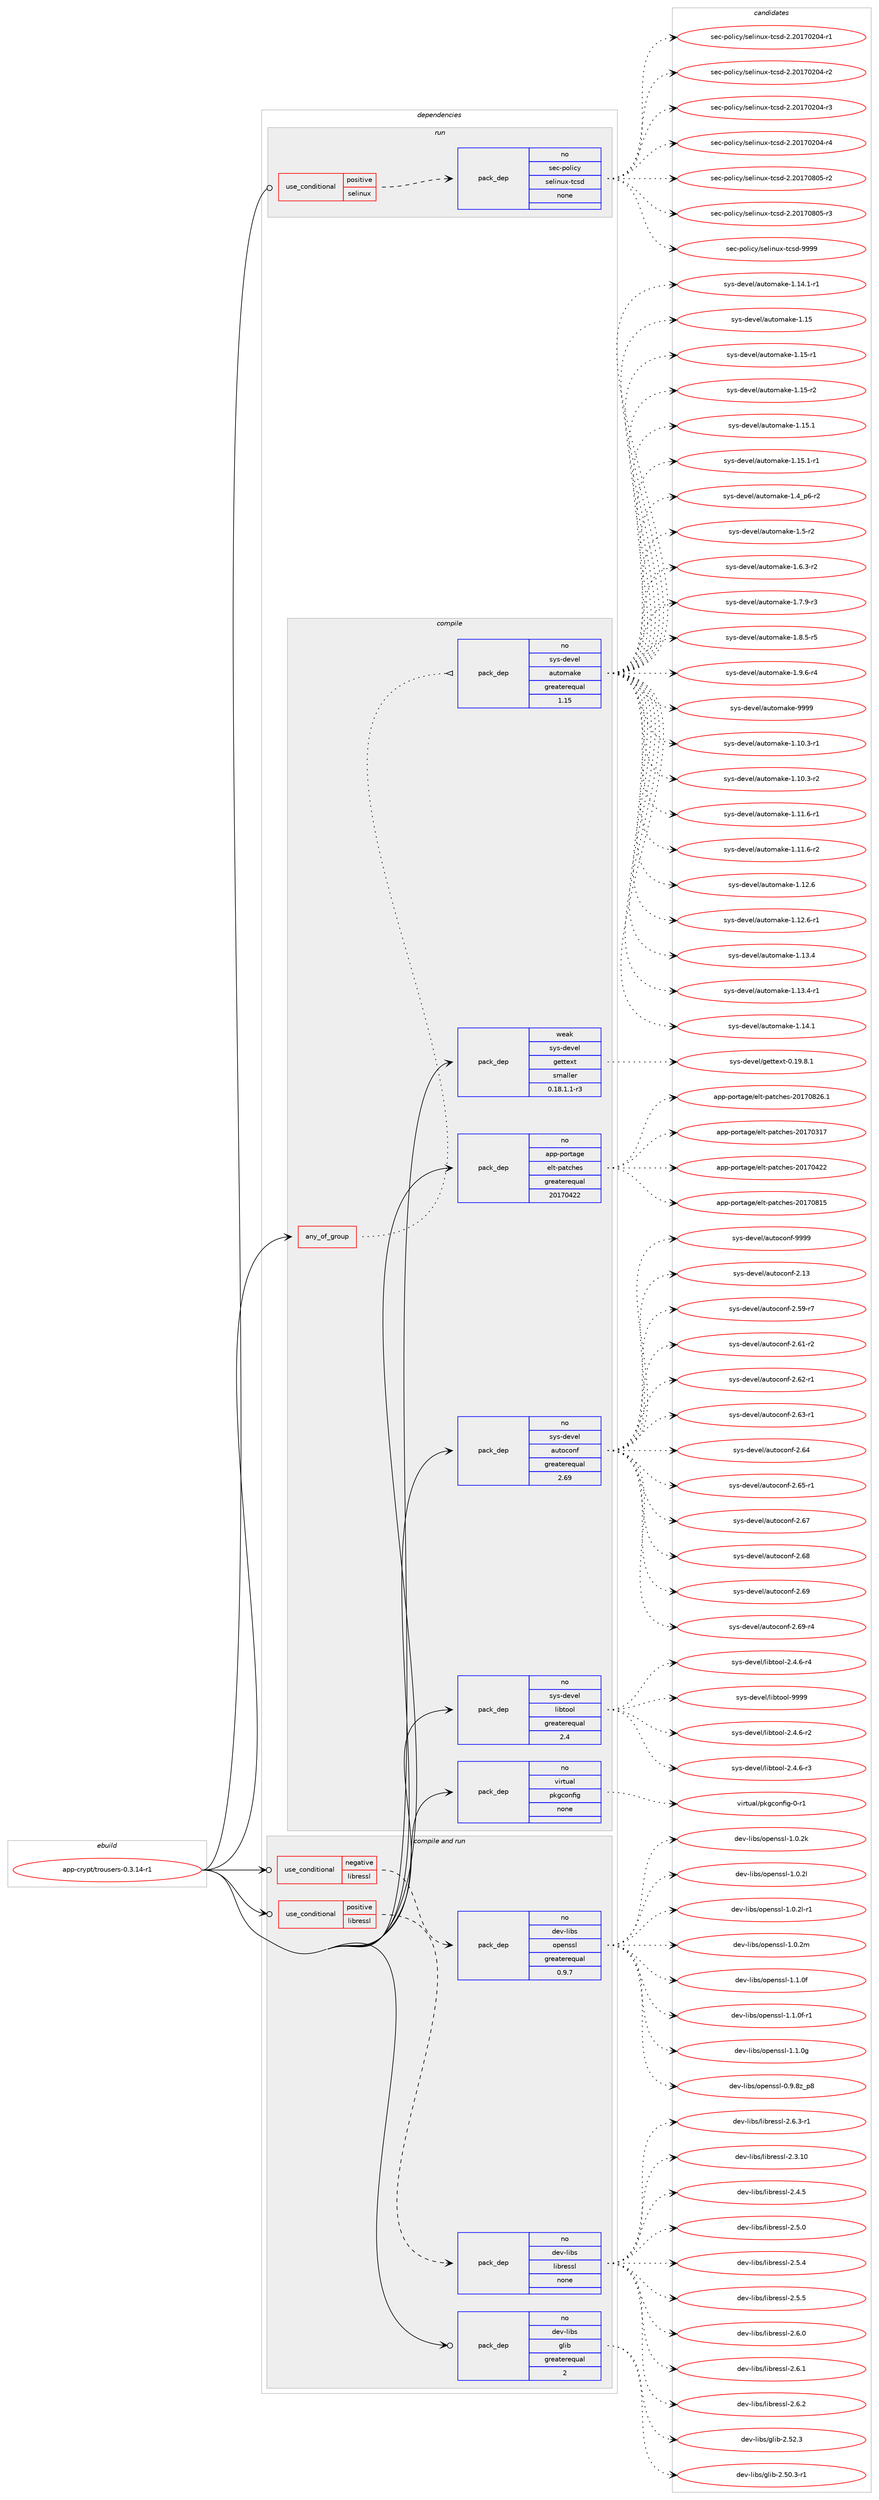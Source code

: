 digraph prolog {

# *************
# Graph options
# *************

newrank=true;
concentrate=true;
compound=true;
graph [rankdir=LR,fontname=Helvetica,fontsize=10,ranksep=1.5];#, ranksep=2.5, nodesep=0.2];
edge  [arrowhead=vee];
node  [fontname=Helvetica,fontsize=10];

# **********
# The ebuild
# **********

subgraph cluster_leftcol {
color=gray;
rank=same;
label=<<i>ebuild</i>>;
id [label="app-crypt/trousers-0.3.14-r1", color=red, width=4, href="../app-crypt/trousers-0.3.14-r1.svg"];
}

# ****************
# The dependencies
# ****************

subgraph cluster_midcol {
color=gray;
label=<<i>dependencies</i>>;
subgraph cluster_compile {
fillcolor="#eeeeee";
style=filled;
label=<<i>compile</i>>;
subgraph any290 {
dependency14036 [label=<<TABLE BORDER="0" CELLBORDER="1" CELLSPACING="0" CELLPADDING="4"><TR><TD CELLPADDING="10">any_of_group</TD></TR></TABLE>>, shape=none, color=red];subgraph pack10069 {
dependency14037 [label=<<TABLE BORDER="0" CELLBORDER="1" CELLSPACING="0" CELLPADDING="4" WIDTH="220"><TR><TD ROWSPAN="6" CELLPADDING="30">pack_dep</TD></TR><TR><TD WIDTH="110">no</TD></TR><TR><TD>sys-devel</TD></TR><TR><TD>automake</TD></TR><TR><TD>greaterequal</TD></TR><TR><TD>1.15</TD></TR></TABLE>>, shape=none, color=blue];
}
dependency14036:e -> dependency14037:w [weight=20,style="dotted",arrowhead="oinv"];
}
id:e -> dependency14036:w [weight=20,style="solid",arrowhead="vee"];
subgraph pack10070 {
dependency14038 [label=<<TABLE BORDER="0" CELLBORDER="1" CELLSPACING="0" CELLPADDING="4" WIDTH="220"><TR><TD ROWSPAN="6" CELLPADDING="30">pack_dep</TD></TR><TR><TD WIDTH="110">no</TD></TR><TR><TD>app-portage</TD></TR><TR><TD>elt-patches</TD></TR><TR><TD>greaterequal</TD></TR><TR><TD>20170422</TD></TR></TABLE>>, shape=none, color=blue];
}
id:e -> dependency14038:w [weight=20,style="solid",arrowhead="vee"];
subgraph pack10071 {
dependency14039 [label=<<TABLE BORDER="0" CELLBORDER="1" CELLSPACING="0" CELLPADDING="4" WIDTH="220"><TR><TD ROWSPAN="6" CELLPADDING="30">pack_dep</TD></TR><TR><TD WIDTH="110">no</TD></TR><TR><TD>sys-devel</TD></TR><TR><TD>autoconf</TD></TR><TR><TD>greaterequal</TD></TR><TR><TD>2.69</TD></TR></TABLE>>, shape=none, color=blue];
}
id:e -> dependency14039:w [weight=20,style="solid",arrowhead="vee"];
subgraph pack10072 {
dependency14040 [label=<<TABLE BORDER="0" CELLBORDER="1" CELLSPACING="0" CELLPADDING="4" WIDTH="220"><TR><TD ROWSPAN="6" CELLPADDING="30">pack_dep</TD></TR><TR><TD WIDTH="110">no</TD></TR><TR><TD>sys-devel</TD></TR><TR><TD>libtool</TD></TR><TR><TD>greaterequal</TD></TR><TR><TD>2.4</TD></TR></TABLE>>, shape=none, color=blue];
}
id:e -> dependency14040:w [weight=20,style="solid",arrowhead="vee"];
subgraph pack10073 {
dependency14041 [label=<<TABLE BORDER="0" CELLBORDER="1" CELLSPACING="0" CELLPADDING="4" WIDTH="220"><TR><TD ROWSPAN="6" CELLPADDING="30">pack_dep</TD></TR><TR><TD WIDTH="110">no</TD></TR><TR><TD>virtual</TD></TR><TR><TD>pkgconfig</TD></TR><TR><TD>none</TD></TR><TR><TD></TD></TR></TABLE>>, shape=none, color=blue];
}
id:e -> dependency14041:w [weight=20,style="solid",arrowhead="vee"];
subgraph pack10074 {
dependency14042 [label=<<TABLE BORDER="0" CELLBORDER="1" CELLSPACING="0" CELLPADDING="4" WIDTH="220"><TR><TD ROWSPAN="6" CELLPADDING="30">pack_dep</TD></TR><TR><TD WIDTH="110">weak</TD></TR><TR><TD>sys-devel</TD></TR><TR><TD>gettext</TD></TR><TR><TD>smaller</TD></TR><TR><TD>0.18.1.1-r3</TD></TR></TABLE>>, shape=none, color=blue];
}
id:e -> dependency14042:w [weight=20,style="solid",arrowhead="vee"];
}
subgraph cluster_compileandrun {
fillcolor="#eeeeee";
style=filled;
label=<<i>compile and run</i>>;
subgraph cond3673 {
dependency14043 [label=<<TABLE BORDER="0" CELLBORDER="1" CELLSPACING="0" CELLPADDING="4"><TR><TD ROWSPAN="3" CELLPADDING="10">use_conditional</TD></TR><TR><TD>negative</TD></TR><TR><TD>libressl</TD></TR></TABLE>>, shape=none, color=red];
subgraph pack10075 {
dependency14044 [label=<<TABLE BORDER="0" CELLBORDER="1" CELLSPACING="0" CELLPADDING="4" WIDTH="220"><TR><TD ROWSPAN="6" CELLPADDING="30">pack_dep</TD></TR><TR><TD WIDTH="110">no</TD></TR><TR><TD>dev-libs</TD></TR><TR><TD>openssl</TD></TR><TR><TD>greaterequal</TD></TR><TR><TD>0.9.7</TD></TR></TABLE>>, shape=none, color=blue];
}
dependency14043:e -> dependency14044:w [weight=20,style="dashed",arrowhead="vee"];
}
id:e -> dependency14043:w [weight=20,style="solid",arrowhead="odotvee"];
subgraph cond3674 {
dependency14045 [label=<<TABLE BORDER="0" CELLBORDER="1" CELLSPACING="0" CELLPADDING="4"><TR><TD ROWSPAN="3" CELLPADDING="10">use_conditional</TD></TR><TR><TD>positive</TD></TR><TR><TD>libressl</TD></TR></TABLE>>, shape=none, color=red];
subgraph pack10076 {
dependency14046 [label=<<TABLE BORDER="0" CELLBORDER="1" CELLSPACING="0" CELLPADDING="4" WIDTH="220"><TR><TD ROWSPAN="6" CELLPADDING="30">pack_dep</TD></TR><TR><TD WIDTH="110">no</TD></TR><TR><TD>dev-libs</TD></TR><TR><TD>libressl</TD></TR><TR><TD>none</TD></TR><TR><TD></TD></TR></TABLE>>, shape=none, color=blue];
}
dependency14045:e -> dependency14046:w [weight=20,style="dashed",arrowhead="vee"];
}
id:e -> dependency14045:w [weight=20,style="solid",arrowhead="odotvee"];
subgraph pack10077 {
dependency14047 [label=<<TABLE BORDER="0" CELLBORDER="1" CELLSPACING="0" CELLPADDING="4" WIDTH="220"><TR><TD ROWSPAN="6" CELLPADDING="30">pack_dep</TD></TR><TR><TD WIDTH="110">no</TD></TR><TR><TD>dev-libs</TD></TR><TR><TD>glib</TD></TR><TR><TD>greaterequal</TD></TR><TR><TD>2</TD></TR></TABLE>>, shape=none, color=blue];
}
id:e -> dependency14047:w [weight=20,style="solid",arrowhead="odotvee"];
}
subgraph cluster_run {
fillcolor="#eeeeee";
style=filled;
label=<<i>run</i>>;
subgraph cond3675 {
dependency14048 [label=<<TABLE BORDER="0" CELLBORDER="1" CELLSPACING="0" CELLPADDING="4"><TR><TD ROWSPAN="3" CELLPADDING="10">use_conditional</TD></TR><TR><TD>positive</TD></TR><TR><TD>selinux</TD></TR></TABLE>>, shape=none, color=red];
subgraph pack10078 {
dependency14049 [label=<<TABLE BORDER="0" CELLBORDER="1" CELLSPACING="0" CELLPADDING="4" WIDTH="220"><TR><TD ROWSPAN="6" CELLPADDING="30">pack_dep</TD></TR><TR><TD WIDTH="110">no</TD></TR><TR><TD>sec-policy</TD></TR><TR><TD>selinux-tcsd</TD></TR><TR><TD>none</TD></TR><TR><TD></TD></TR></TABLE>>, shape=none, color=blue];
}
dependency14048:e -> dependency14049:w [weight=20,style="dashed",arrowhead="vee"];
}
id:e -> dependency14048:w [weight=20,style="solid",arrowhead="odot"];
}
}

# **************
# The candidates
# **************

subgraph cluster_choices {
rank=same;
color=gray;
label=<<i>candidates</i>>;

subgraph choice10069 {
color=black;
nodesep=1;
choice11512111545100101118101108479711711611110997107101454946494846514511449 [label="sys-devel/automake-1.10.3-r1", color=red, width=4,href="../sys-devel/automake-1.10.3-r1.svg"];
choice11512111545100101118101108479711711611110997107101454946494846514511450 [label="sys-devel/automake-1.10.3-r2", color=red, width=4,href="../sys-devel/automake-1.10.3-r2.svg"];
choice11512111545100101118101108479711711611110997107101454946494946544511449 [label="sys-devel/automake-1.11.6-r1", color=red, width=4,href="../sys-devel/automake-1.11.6-r1.svg"];
choice11512111545100101118101108479711711611110997107101454946494946544511450 [label="sys-devel/automake-1.11.6-r2", color=red, width=4,href="../sys-devel/automake-1.11.6-r2.svg"];
choice1151211154510010111810110847971171161111099710710145494649504654 [label="sys-devel/automake-1.12.6", color=red, width=4,href="../sys-devel/automake-1.12.6.svg"];
choice11512111545100101118101108479711711611110997107101454946495046544511449 [label="sys-devel/automake-1.12.6-r1", color=red, width=4,href="../sys-devel/automake-1.12.6-r1.svg"];
choice1151211154510010111810110847971171161111099710710145494649514652 [label="sys-devel/automake-1.13.4", color=red, width=4,href="../sys-devel/automake-1.13.4.svg"];
choice11512111545100101118101108479711711611110997107101454946495146524511449 [label="sys-devel/automake-1.13.4-r1", color=red, width=4,href="../sys-devel/automake-1.13.4-r1.svg"];
choice1151211154510010111810110847971171161111099710710145494649524649 [label="sys-devel/automake-1.14.1", color=red, width=4,href="../sys-devel/automake-1.14.1.svg"];
choice11512111545100101118101108479711711611110997107101454946495246494511449 [label="sys-devel/automake-1.14.1-r1", color=red, width=4,href="../sys-devel/automake-1.14.1-r1.svg"];
choice115121115451001011181011084797117116111109971071014549464953 [label="sys-devel/automake-1.15", color=red, width=4,href="../sys-devel/automake-1.15.svg"];
choice1151211154510010111810110847971171161111099710710145494649534511449 [label="sys-devel/automake-1.15-r1", color=red, width=4,href="../sys-devel/automake-1.15-r1.svg"];
choice1151211154510010111810110847971171161111099710710145494649534511450 [label="sys-devel/automake-1.15-r2", color=red, width=4,href="../sys-devel/automake-1.15-r2.svg"];
choice1151211154510010111810110847971171161111099710710145494649534649 [label="sys-devel/automake-1.15.1", color=red, width=4,href="../sys-devel/automake-1.15.1.svg"];
choice11512111545100101118101108479711711611110997107101454946495346494511449 [label="sys-devel/automake-1.15.1-r1", color=red, width=4,href="../sys-devel/automake-1.15.1-r1.svg"];
choice115121115451001011181011084797117116111109971071014549465295112544511450 [label="sys-devel/automake-1.4_p6-r2", color=red, width=4,href="../sys-devel/automake-1.4_p6-r2.svg"];
choice11512111545100101118101108479711711611110997107101454946534511450 [label="sys-devel/automake-1.5-r2", color=red, width=4,href="../sys-devel/automake-1.5-r2.svg"];
choice115121115451001011181011084797117116111109971071014549465446514511450 [label="sys-devel/automake-1.6.3-r2", color=red, width=4,href="../sys-devel/automake-1.6.3-r2.svg"];
choice115121115451001011181011084797117116111109971071014549465546574511451 [label="sys-devel/automake-1.7.9-r3", color=red, width=4,href="../sys-devel/automake-1.7.9-r3.svg"];
choice115121115451001011181011084797117116111109971071014549465646534511453 [label="sys-devel/automake-1.8.5-r5", color=red, width=4,href="../sys-devel/automake-1.8.5-r5.svg"];
choice115121115451001011181011084797117116111109971071014549465746544511452 [label="sys-devel/automake-1.9.6-r4", color=red, width=4,href="../sys-devel/automake-1.9.6-r4.svg"];
choice115121115451001011181011084797117116111109971071014557575757 [label="sys-devel/automake-9999", color=red, width=4,href="../sys-devel/automake-9999.svg"];
dependency14037:e -> choice11512111545100101118101108479711711611110997107101454946494846514511449:w [style=dotted,weight="100"];
dependency14037:e -> choice11512111545100101118101108479711711611110997107101454946494846514511450:w [style=dotted,weight="100"];
dependency14037:e -> choice11512111545100101118101108479711711611110997107101454946494946544511449:w [style=dotted,weight="100"];
dependency14037:e -> choice11512111545100101118101108479711711611110997107101454946494946544511450:w [style=dotted,weight="100"];
dependency14037:e -> choice1151211154510010111810110847971171161111099710710145494649504654:w [style=dotted,weight="100"];
dependency14037:e -> choice11512111545100101118101108479711711611110997107101454946495046544511449:w [style=dotted,weight="100"];
dependency14037:e -> choice1151211154510010111810110847971171161111099710710145494649514652:w [style=dotted,weight="100"];
dependency14037:e -> choice11512111545100101118101108479711711611110997107101454946495146524511449:w [style=dotted,weight="100"];
dependency14037:e -> choice1151211154510010111810110847971171161111099710710145494649524649:w [style=dotted,weight="100"];
dependency14037:e -> choice11512111545100101118101108479711711611110997107101454946495246494511449:w [style=dotted,weight="100"];
dependency14037:e -> choice115121115451001011181011084797117116111109971071014549464953:w [style=dotted,weight="100"];
dependency14037:e -> choice1151211154510010111810110847971171161111099710710145494649534511449:w [style=dotted,weight="100"];
dependency14037:e -> choice1151211154510010111810110847971171161111099710710145494649534511450:w [style=dotted,weight="100"];
dependency14037:e -> choice1151211154510010111810110847971171161111099710710145494649534649:w [style=dotted,weight="100"];
dependency14037:e -> choice11512111545100101118101108479711711611110997107101454946495346494511449:w [style=dotted,weight="100"];
dependency14037:e -> choice115121115451001011181011084797117116111109971071014549465295112544511450:w [style=dotted,weight="100"];
dependency14037:e -> choice11512111545100101118101108479711711611110997107101454946534511450:w [style=dotted,weight="100"];
dependency14037:e -> choice115121115451001011181011084797117116111109971071014549465446514511450:w [style=dotted,weight="100"];
dependency14037:e -> choice115121115451001011181011084797117116111109971071014549465546574511451:w [style=dotted,weight="100"];
dependency14037:e -> choice115121115451001011181011084797117116111109971071014549465646534511453:w [style=dotted,weight="100"];
dependency14037:e -> choice115121115451001011181011084797117116111109971071014549465746544511452:w [style=dotted,weight="100"];
dependency14037:e -> choice115121115451001011181011084797117116111109971071014557575757:w [style=dotted,weight="100"];
}
subgraph choice10070 {
color=black;
nodesep=1;
choice97112112451121111141169710310147101108116451129711699104101115455048495548514955 [label="app-portage/elt-patches-20170317", color=red, width=4,href="../app-portage/elt-patches-20170317.svg"];
choice97112112451121111141169710310147101108116451129711699104101115455048495548525050 [label="app-portage/elt-patches-20170422", color=red, width=4,href="../app-portage/elt-patches-20170422.svg"];
choice97112112451121111141169710310147101108116451129711699104101115455048495548564953 [label="app-portage/elt-patches-20170815", color=red, width=4,href="../app-portage/elt-patches-20170815.svg"];
choice971121124511211111411697103101471011081164511297116991041011154550484955485650544649 [label="app-portage/elt-patches-20170826.1", color=red, width=4,href="../app-portage/elt-patches-20170826.1.svg"];
dependency14038:e -> choice97112112451121111141169710310147101108116451129711699104101115455048495548514955:w [style=dotted,weight="100"];
dependency14038:e -> choice97112112451121111141169710310147101108116451129711699104101115455048495548525050:w [style=dotted,weight="100"];
dependency14038:e -> choice97112112451121111141169710310147101108116451129711699104101115455048495548564953:w [style=dotted,weight="100"];
dependency14038:e -> choice971121124511211111411697103101471011081164511297116991041011154550484955485650544649:w [style=dotted,weight="100"];
}
subgraph choice10071 {
color=black;
nodesep=1;
choice115121115451001011181011084797117116111991111101024550464951 [label="sys-devel/autoconf-2.13", color=red, width=4,href="../sys-devel/autoconf-2.13.svg"];
choice1151211154510010111810110847971171161119911111010245504653574511455 [label="sys-devel/autoconf-2.59-r7", color=red, width=4,href="../sys-devel/autoconf-2.59-r7.svg"];
choice1151211154510010111810110847971171161119911111010245504654494511450 [label="sys-devel/autoconf-2.61-r2", color=red, width=4,href="../sys-devel/autoconf-2.61-r2.svg"];
choice1151211154510010111810110847971171161119911111010245504654504511449 [label="sys-devel/autoconf-2.62-r1", color=red, width=4,href="../sys-devel/autoconf-2.62-r1.svg"];
choice1151211154510010111810110847971171161119911111010245504654514511449 [label="sys-devel/autoconf-2.63-r1", color=red, width=4,href="../sys-devel/autoconf-2.63-r1.svg"];
choice115121115451001011181011084797117116111991111101024550465452 [label="sys-devel/autoconf-2.64", color=red, width=4,href="../sys-devel/autoconf-2.64.svg"];
choice1151211154510010111810110847971171161119911111010245504654534511449 [label="sys-devel/autoconf-2.65-r1", color=red, width=4,href="../sys-devel/autoconf-2.65-r1.svg"];
choice115121115451001011181011084797117116111991111101024550465455 [label="sys-devel/autoconf-2.67", color=red, width=4,href="../sys-devel/autoconf-2.67.svg"];
choice115121115451001011181011084797117116111991111101024550465456 [label="sys-devel/autoconf-2.68", color=red, width=4,href="../sys-devel/autoconf-2.68.svg"];
choice115121115451001011181011084797117116111991111101024550465457 [label="sys-devel/autoconf-2.69", color=red, width=4,href="../sys-devel/autoconf-2.69.svg"];
choice1151211154510010111810110847971171161119911111010245504654574511452 [label="sys-devel/autoconf-2.69-r4", color=red, width=4,href="../sys-devel/autoconf-2.69-r4.svg"];
choice115121115451001011181011084797117116111991111101024557575757 [label="sys-devel/autoconf-9999", color=red, width=4,href="../sys-devel/autoconf-9999.svg"];
dependency14039:e -> choice115121115451001011181011084797117116111991111101024550464951:w [style=dotted,weight="100"];
dependency14039:e -> choice1151211154510010111810110847971171161119911111010245504653574511455:w [style=dotted,weight="100"];
dependency14039:e -> choice1151211154510010111810110847971171161119911111010245504654494511450:w [style=dotted,weight="100"];
dependency14039:e -> choice1151211154510010111810110847971171161119911111010245504654504511449:w [style=dotted,weight="100"];
dependency14039:e -> choice1151211154510010111810110847971171161119911111010245504654514511449:w [style=dotted,weight="100"];
dependency14039:e -> choice115121115451001011181011084797117116111991111101024550465452:w [style=dotted,weight="100"];
dependency14039:e -> choice1151211154510010111810110847971171161119911111010245504654534511449:w [style=dotted,weight="100"];
dependency14039:e -> choice115121115451001011181011084797117116111991111101024550465455:w [style=dotted,weight="100"];
dependency14039:e -> choice115121115451001011181011084797117116111991111101024550465456:w [style=dotted,weight="100"];
dependency14039:e -> choice115121115451001011181011084797117116111991111101024550465457:w [style=dotted,weight="100"];
dependency14039:e -> choice1151211154510010111810110847971171161119911111010245504654574511452:w [style=dotted,weight="100"];
dependency14039:e -> choice115121115451001011181011084797117116111991111101024557575757:w [style=dotted,weight="100"];
}
subgraph choice10072 {
color=black;
nodesep=1;
choice1151211154510010111810110847108105981161111111084550465246544511450 [label="sys-devel/libtool-2.4.6-r2", color=red, width=4,href="../sys-devel/libtool-2.4.6-r2.svg"];
choice1151211154510010111810110847108105981161111111084550465246544511451 [label="sys-devel/libtool-2.4.6-r3", color=red, width=4,href="../sys-devel/libtool-2.4.6-r3.svg"];
choice1151211154510010111810110847108105981161111111084550465246544511452 [label="sys-devel/libtool-2.4.6-r4", color=red, width=4,href="../sys-devel/libtool-2.4.6-r4.svg"];
choice1151211154510010111810110847108105981161111111084557575757 [label="sys-devel/libtool-9999", color=red, width=4,href="../sys-devel/libtool-9999.svg"];
dependency14040:e -> choice1151211154510010111810110847108105981161111111084550465246544511450:w [style=dotted,weight="100"];
dependency14040:e -> choice1151211154510010111810110847108105981161111111084550465246544511451:w [style=dotted,weight="100"];
dependency14040:e -> choice1151211154510010111810110847108105981161111111084550465246544511452:w [style=dotted,weight="100"];
dependency14040:e -> choice1151211154510010111810110847108105981161111111084557575757:w [style=dotted,weight="100"];
}
subgraph choice10073 {
color=black;
nodesep=1;
choice11810511411611797108471121071039911111010210510345484511449 [label="virtual/pkgconfig-0-r1", color=red, width=4,href="../virtual/pkgconfig-0-r1.svg"];
dependency14041:e -> choice11810511411611797108471121071039911111010210510345484511449:w [style=dotted,weight="100"];
}
subgraph choice10074 {
color=black;
nodesep=1;
choice1151211154510010111810110847103101116116101120116454846495746564649 [label="sys-devel/gettext-0.19.8.1", color=red, width=4,href="../sys-devel/gettext-0.19.8.1.svg"];
dependency14042:e -> choice1151211154510010111810110847103101116116101120116454846495746564649:w [style=dotted,weight="100"];
}
subgraph choice10075 {
color=black;
nodesep=1;
choice1001011184510810598115471111121011101151151084548465746561229511256 [label="dev-libs/openssl-0.9.8z_p8", color=red, width=4,href="../dev-libs/openssl-0.9.8z_p8.svg"];
choice100101118451081059811547111112101110115115108454946484650107 [label="dev-libs/openssl-1.0.2k", color=red, width=4,href="../dev-libs/openssl-1.0.2k.svg"];
choice100101118451081059811547111112101110115115108454946484650108 [label="dev-libs/openssl-1.0.2l", color=red, width=4,href="../dev-libs/openssl-1.0.2l.svg"];
choice1001011184510810598115471111121011101151151084549464846501084511449 [label="dev-libs/openssl-1.0.2l-r1", color=red, width=4,href="../dev-libs/openssl-1.0.2l-r1.svg"];
choice100101118451081059811547111112101110115115108454946484650109 [label="dev-libs/openssl-1.0.2m", color=red, width=4,href="../dev-libs/openssl-1.0.2m.svg"];
choice100101118451081059811547111112101110115115108454946494648102 [label="dev-libs/openssl-1.1.0f", color=red, width=4,href="../dev-libs/openssl-1.1.0f.svg"];
choice1001011184510810598115471111121011101151151084549464946481024511449 [label="dev-libs/openssl-1.1.0f-r1", color=red, width=4,href="../dev-libs/openssl-1.1.0f-r1.svg"];
choice100101118451081059811547111112101110115115108454946494648103 [label="dev-libs/openssl-1.1.0g", color=red, width=4,href="../dev-libs/openssl-1.1.0g.svg"];
dependency14044:e -> choice1001011184510810598115471111121011101151151084548465746561229511256:w [style=dotted,weight="100"];
dependency14044:e -> choice100101118451081059811547111112101110115115108454946484650107:w [style=dotted,weight="100"];
dependency14044:e -> choice100101118451081059811547111112101110115115108454946484650108:w [style=dotted,weight="100"];
dependency14044:e -> choice1001011184510810598115471111121011101151151084549464846501084511449:w [style=dotted,weight="100"];
dependency14044:e -> choice100101118451081059811547111112101110115115108454946484650109:w [style=dotted,weight="100"];
dependency14044:e -> choice100101118451081059811547111112101110115115108454946494648102:w [style=dotted,weight="100"];
dependency14044:e -> choice1001011184510810598115471111121011101151151084549464946481024511449:w [style=dotted,weight="100"];
dependency14044:e -> choice100101118451081059811547111112101110115115108454946494648103:w [style=dotted,weight="100"];
}
subgraph choice10076 {
color=black;
nodesep=1;
choice1001011184510810598115471081059811410111511510845504651464948 [label="dev-libs/libressl-2.3.10", color=red, width=4,href="../dev-libs/libressl-2.3.10.svg"];
choice10010111845108105981154710810598114101115115108455046524653 [label="dev-libs/libressl-2.4.5", color=red, width=4,href="../dev-libs/libressl-2.4.5.svg"];
choice10010111845108105981154710810598114101115115108455046534648 [label="dev-libs/libressl-2.5.0", color=red, width=4,href="../dev-libs/libressl-2.5.0.svg"];
choice10010111845108105981154710810598114101115115108455046534652 [label="dev-libs/libressl-2.5.4", color=red, width=4,href="../dev-libs/libressl-2.5.4.svg"];
choice10010111845108105981154710810598114101115115108455046534653 [label="dev-libs/libressl-2.5.5", color=red, width=4,href="../dev-libs/libressl-2.5.5.svg"];
choice10010111845108105981154710810598114101115115108455046544648 [label="dev-libs/libressl-2.6.0", color=red, width=4,href="../dev-libs/libressl-2.6.0.svg"];
choice10010111845108105981154710810598114101115115108455046544649 [label="dev-libs/libressl-2.6.1", color=red, width=4,href="../dev-libs/libressl-2.6.1.svg"];
choice10010111845108105981154710810598114101115115108455046544650 [label="dev-libs/libressl-2.6.2", color=red, width=4,href="../dev-libs/libressl-2.6.2.svg"];
choice100101118451081059811547108105981141011151151084550465446514511449 [label="dev-libs/libressl-2.6.3-r1", color=red, width=4,href="../dev-libs/libressl-2.6.3-r1.svg"];
dependency14046:e -> choice1001011184510810598115471081059811410111511510845504651464948:w [style=dotted,weight="100"];
dependency14046:e -> choice10010111845108105981154710810598114101115115108455046524653:w [style=dotted,weight="100"];
dependency14046:e -> choice10010111845108105981154710810598114101115115108455046534648:w [style=dotted,weight="100"];
dependency14046:e -> choice10010111845108105981154710810598114101115115108455046534652:w [style=dotted,weight="100"];
dependency14046:e -> choice10010111845108105981154710810598114101115115108455046534653:w [style=dotted,weight="100"];
dependency14046:e -> choice10010111845108105981154710810598114101115115108455046544648:w [style=dotted,weight="100"];
dependency14046:e -> choice10010111845108105981154710810598114101115115108455046544649:w [style=dotted,weight="100"];
dependency14046:e -> choice10010111845108105981154710810598114101115115108455046544650:w [style=dotted,weight="100"];
dependency14046:e -> choice100101118451081059811547108105981141011151151084550465446514511449:w [style=dotted,weight="100"];
}
subgraph choice10077 {
color=black;
nodesep=1;
choice10010111845108105981154710310810598455046534846514511449 [label="dev-libs/glib-2.50.3-r1", color=red, width=4,href="../dev-libs/glib-2.50.3-r1.svg"];
choice1001011184510810598115471031081059845504653504651 [label="dev-libs/glib-2.52.3", color=red, width=4,href="../dev-libs/glib-2.52.3.svg"];
dependency14047:e -> choice10010111845108105981154710310810598455046534846514511449:w [style=dotted,weight="100"];
dependency14047:e -> choice1001011184510810598115471031081059845504653504651:w [style=dotted,weight="100"];
}
subgraph choice10078 {
color=black;
nodesep=1;
choice11510199451121111081059912147115101108105110117120451169911510045504650484955485048524511449 [label="sec-policy/selinux-tcsd-2.20170204-r1", color=red, width=4,href="../sec-policy/selinux-tcsd-2.20170204-r1.svg"];
choice11510199451121111081059912147115101108105110117120451169911510045504650484955485048524511450 [label="sec-policy/selinux-tcsd-2.20170204-r2", color=red, width=4,href="../sec-policy/selinux-tcsd-2.20170204-r2.svg"];
choice11510199451121111081059912147115101108105110117120451169911510045504650484955485048524511451 [label="sec-policy/selinux-tcsd-2.20170204-r3", color=red, width=4,href="../sec-policy/selinux-tcsd-2.20170204-r3.svg"];
choice11510199451121111081059912147115101108105110117120451169911510045504650484955485048524511452 [label="sec-policy/selinux-tcsd-2.20170204-r4", color=red, width=4,href="../sec-policy/selinux-tcsd-2.20170204-r4.svg"];
choice11510199451121111081059912147115101108105110117120451169911510045504650484955485648534511450 [label="sec-policy/selinux-tcsd-2.20170805-r2", color=red, width=4,href="../sec-policy/selinux-tcsd-2.20170805-r2.svg"];
choice11510199451121111081059912147115101108105110117120451169911510045504650484955485648534511451 [label="sec-policy/selinux-tcsd-2.20170805-r3", color=red, width=4,href="../sec-policy/selinux-tcsd-2.20170805-r3.svg"];
choice1151019945112111108105991214711510110810511011712045116991151004557575757 [label="sec-policy/selinux-tcsd-9999", color=red, width=4,href="../sec-policy/selinux-tcsd-9999.svg"];
dependency14049:e -> choice11510199451121111081059912147115101108105110117120451169911510045504650484955485048524511449:w [style=dotted,weight="100"];
dependency14049:e -> choice11510199451121111081059912147115101108105110117120451169911510045504650484955485048524511450:w [style=dotted,weight="100"];
dependency14049:e -> choice11510199451121111081059912147115101108105110117120451169911510045504650484955485048524511451:w [style=dotted,weight="100"];
dependency14049:e -> choice11510199451121111081059912147115101108105110117120451169911510045504650484955485048524511452:w [style=dotted,weight="100"];
dependency14049:e -> choice11510199451121111081059912147115101108105110117120451169911510045504650484955485648534511450:w [style=dotted,weight="100"];
dependency14049:e -> choice11510199451121111081059912147115101108105110117120451169911510045504650484955485648534511451:w [style=dotted,weight="100"];
dependency14049:e -> choice1151019945112111108105991214711510110810511011712045116991151004557575757:w [style=dotted,weight="100"];
}
}

}
